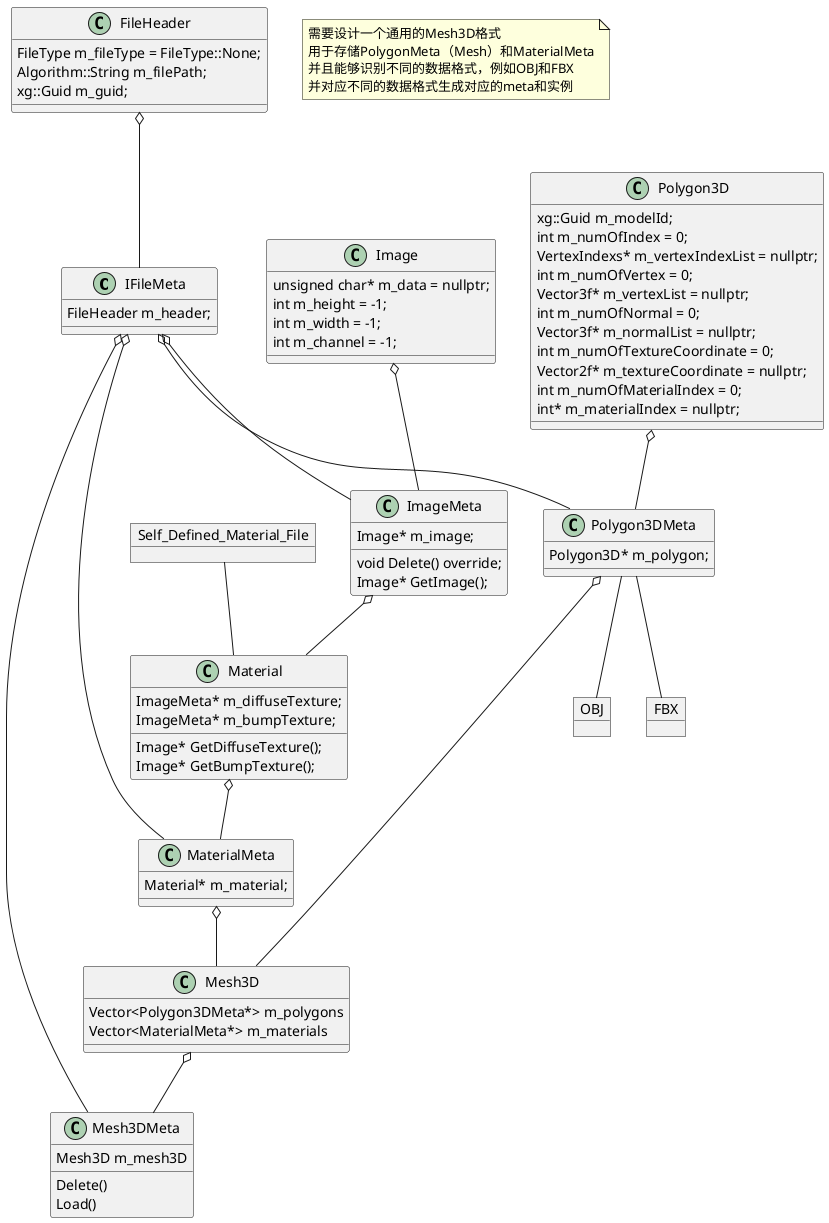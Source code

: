 @startuml Mesh3D

class IFileMeta{
    FileHeader m_header;
}

class FileHeader{
    FileType m_fileType = FileType::None;
    Algorithm::String m_filePath;
    xg::Guid m_guid;
}

FileHeader o-- IFileMeta

IFileMeta o-- ImageMeta
IFileMeta o-- MaterialMeta
IFileMeta o-- Mesh3DMeta
IFileMeta o-- Polygon3DMeta

class Image{
    unsigned char* m_data = nullptr;
    int m_height = -1;
    int m_width = -1;
    int m_channel = -1;
}
class ImageMeta{
    void Delete() override;
    Image* GetImage();
    Image* m_image;
}
Image o-- ImageMeta 

class Material{
    ImageMeta* m_diffuseTexture;
    ImageMeta* m_bumpTexture;
    Image* GetDiffuseTexture();
    Image* GetBumpTexture();
}
ImageMeta o-- Material

class MaterialMeta{		
    Material* m_material;
}
Material o-- MaterialMeta

object Self_Defined_Material_File{

}
Self_Defined_Material_File -- Material

class Polygon3DMeta{
    Polygon3D* m_polygon;
}

class Polygon3D{
    xg::Guid m_modelId;
    int m_numOfIndex = 0;
    VertexIndexs* m_vertexIndexList = nullptr;
    int m_numOfVertex = 0;
    Vector3f* m_vertexList = nullptr;
    int m_numOfNormal = 0;
    Vector3f* m_normalList = nullptr;
    int m_numOfTextureCoordinate = 0;
    Vector2f* m_textureCoordinate = nullptr;
    int m_numOfMaterialIndex = 0;
    int* m_materialIndex = nullptr;
}
Polygon3D o-- Polygon3DMeta

object OBJ{
}
object FBX{
}

Polygon3DMeta -- FBX
Polygon3DMeta -- OBJ

class Mesh3D {
    Vector<Polygon3DMeta*> m_polygons
    Vector<MaterialMeta*> m_materials
}

MaterialMeta o-- Mesh3D
Polygon3DMeta o-- Mesh3D

class Mesh3DMeta {
    Mesh3D m_mesh3D
    Delete()
    Load()
}

Mesh3D o-- Mesh3DMeta

note as N1 
    需要设计一个通用的Mesh3D格式
    用于存储PolygonMeta（Mesh）和MaterialMeta
    并且能够识别不同的数据格式，例如OBJ和FBX
    并对应不同的数据格式生成对应的meta和实例
end note

@enduml